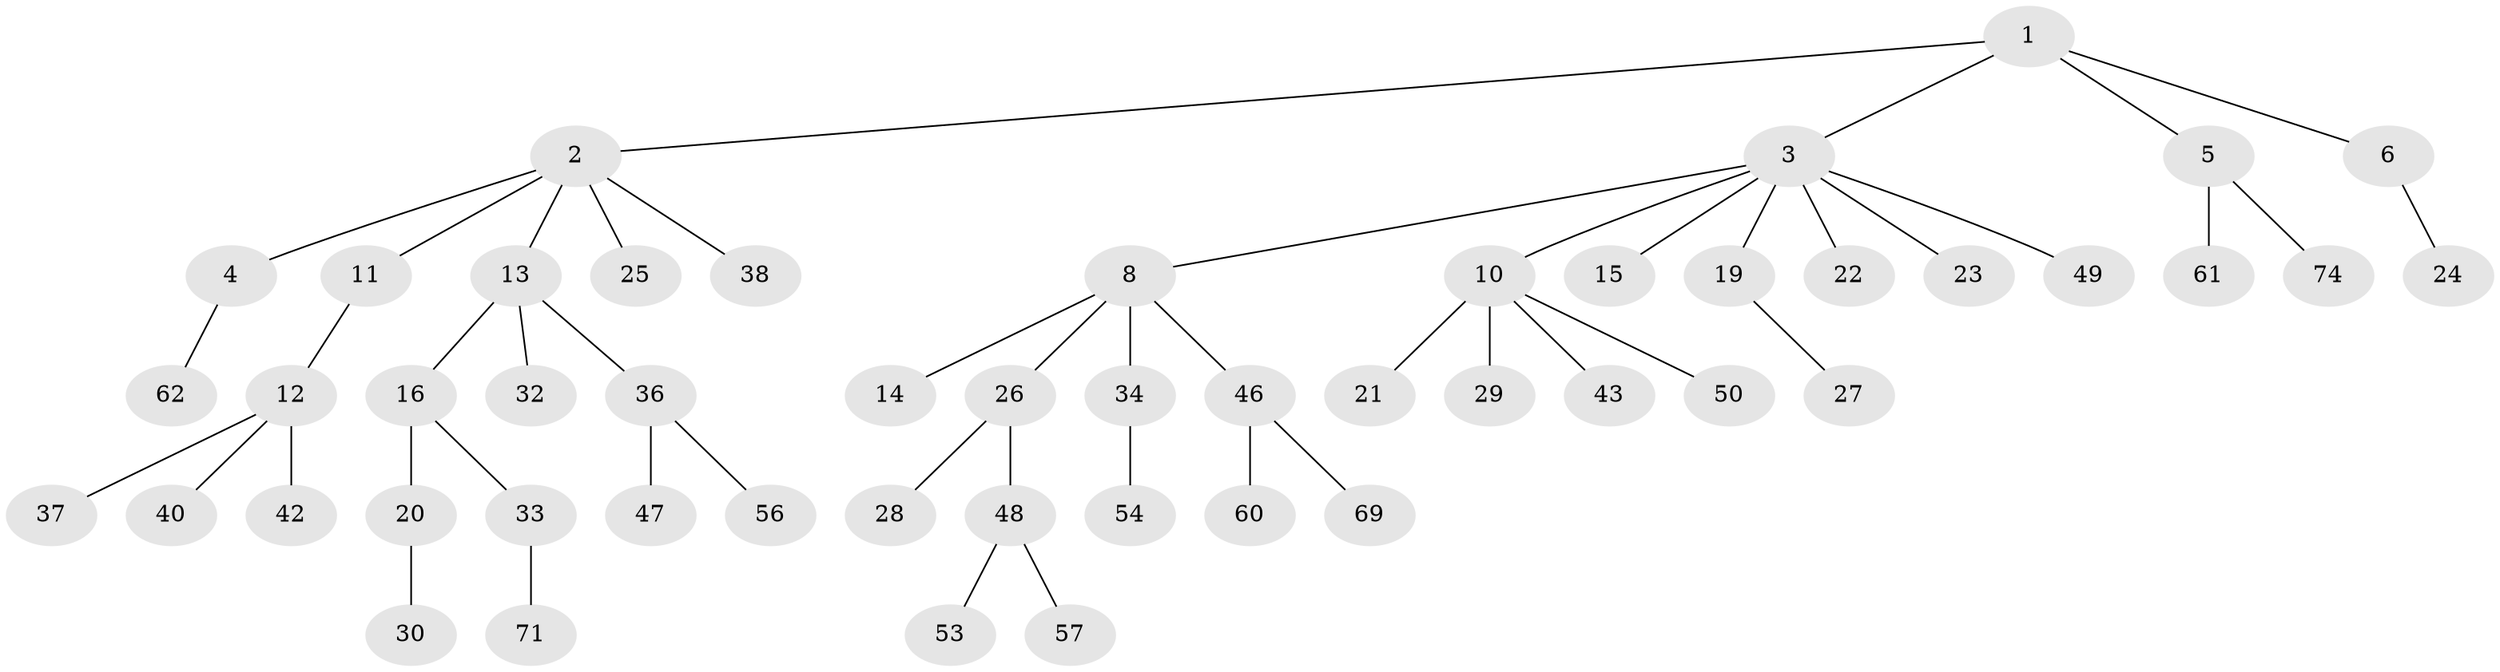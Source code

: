 // Generated by graph-tools (version 1.1) at 2025/24/03/03/25 07:24:05]
// undirected, 50 vertices, 49 edges
graph export_dot {
graph [start="1"]
  node [color=gray90,style=filled];
  1;
  2 [super="+9"];
  3 [super="+7"];
  4 [super="+75"];
  5 [super="+45"];
  6 [super="+65"];
  8 [super="+44"];
  10 [super="+64"];
  11;
  12 [super="+17"];
  13 [super="+18"];
  14 [super="+59"];
  15;
  16;
  19 [super="+70"];
  20 [super="+35"];
  21;
  22;
  23;
  24;
  25 [super="+63"];
  26;
  27;
  28 [super="+31"];
  29 [super="+52"];
  30;
  32;
  33 [super="+55"];
  34;
  36 [super="+39"];
  37;
  38 [super="+66"];
  40 [super="+41"];
  42;
  43;
  46 [super="+51"];
  47;
  48 [super="+68"];
  49 [super="+72"];
  50;
  53;
  54 [super="+58"];
  56;
  57;
  60 [super="+67"];
  61;
  62 [super="+73"];
  69;
  71;
  74;
  1 -- 2;
  1 -- 3;
  1 -- 5;
  1 -- 6;
  2 -- 4;
  2 -- 13;
  2 -- 38;
  2 -- 25;
  2 -- 11;
  3 -- 10;
  3 -- 15;
  3 -- 49;
  3 -- 19;
  3 -- 22;
  3 -- 23;
  3 -- 8;
  4 -- 62;
  5 -- 61;
  5 -- 74;
  6 -- 24;
  8 -- 14;
  8 -- 26;
  8 -- 34;
  8 -- 46;
  10 -- 21;
  10 -- 29;
  10 -- 43;
  10 -- 50;
  11 -- 12;
  12 -- 37;
  12 -- 40;
  12 -- 42;
  13 -- 16;
  13 -- 32;
  13 -- 36;
  16 -- 20;
  16 -- 33;
  19 -- 27;
  20 -- 30;
  26 -- 28;
  26 -- 48;
  33 -- 71;
  34 -- 54;
  36 -- 56;
  36 -- 47;
  46 -- 60;
  46 -- 69;
  48 -- 53;
  48 -- 57;
}
